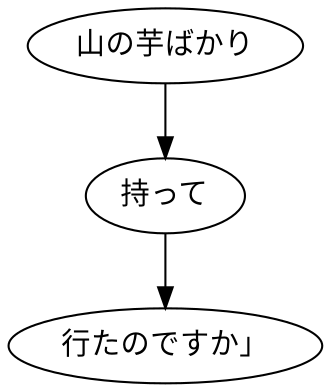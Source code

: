 digraph graph3054 {
	node0 [label="山の芋ばかり"];
	node1 [label="持って"];
	node2 [label="行たのですか」"];
	node0 -> node1;
	node1 -> node2;
}
